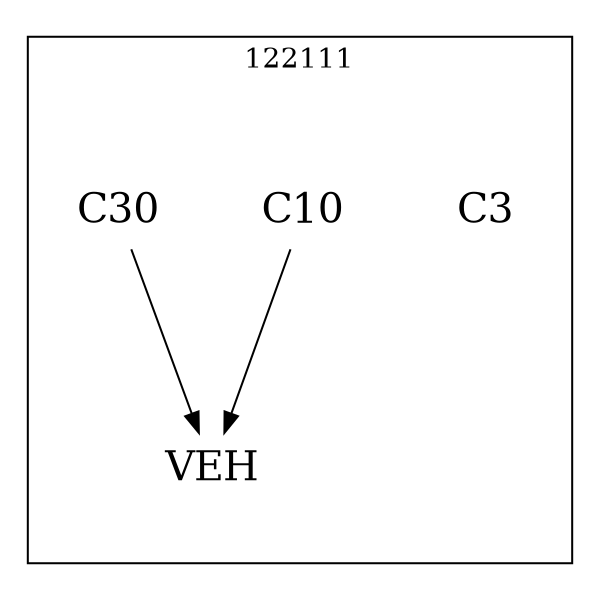 strict digraph DAGS {
	size = "4,4!" ; ratio ="fill"; subgraph cluster_0{
			labeldoc = "t";
			label = "122111";node	[label= VEH, shape = plaintext, fontsize=20] VEH;node	[label= C3, shape = plaintext, fontsize=20] C3;node	[label= C10, shape = plaintext, fontsize=20] C10;node	[label= C30, shape = plaintext, fontsize=20] C30;
C10->VEH;
C30->VEH;
	}}